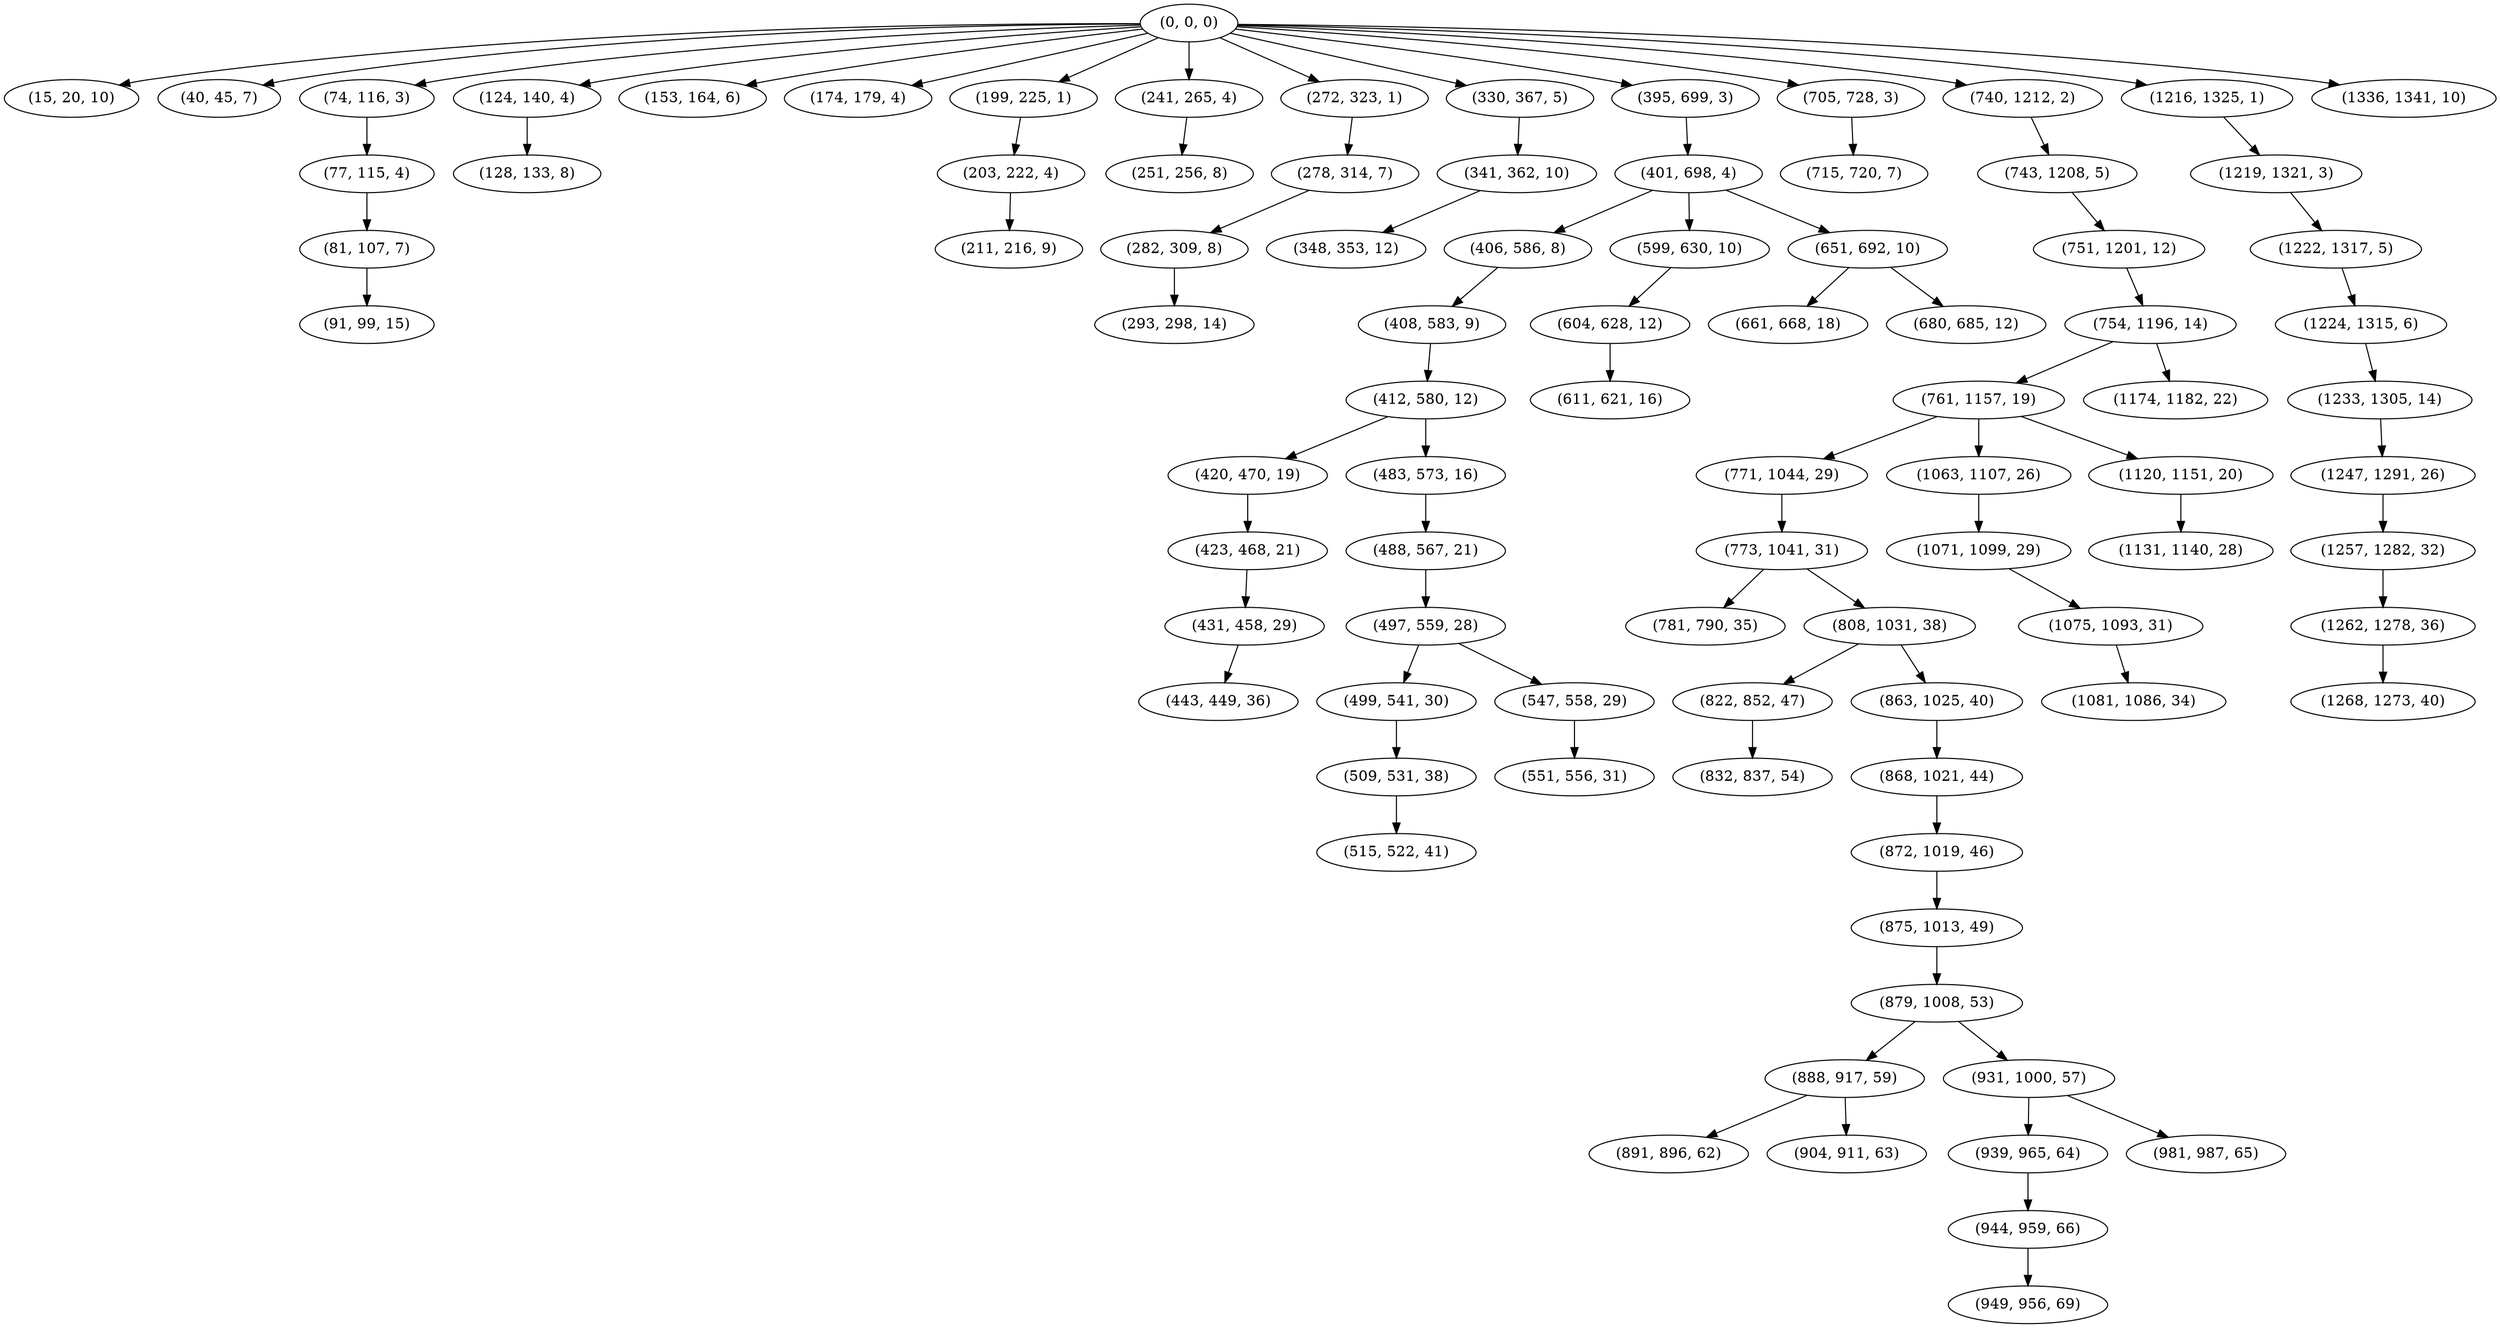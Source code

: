 digraph tree {
    "(0, 0, 0)";
    "(15, 20, 10)";
    "(40, 45, 7)";
    "(74, 116, 3)";
    "(77, 115, 4)";
    "(81, 107, 7)";
    "(91, 99, 15)";
    "(124, 140, 4)";
    "(128, 133, 8)";
    "(153, 164, 6)";
    "(174, 179, 4)";
    "(199, 225, 1)";
    "(203, 222, 4)";
    "(211, 216, 9)";
    "(241, 265, 4)";
    "(251, 256, 8)";
    "(272, 323, 1)";
    "(278, 314, 7)";
    "(282, 309, 8)";
    "(293, 298, 14)";
    "(330, 367, 5)";
    "(341, 362, 10)";
    "(348, 353, 12)";
    "(395, 699, 3)";
    "(401, 698, 4)";
    "(406, 586, 8)";
    "(408, 583, 9)";
    "(412, 580, 12)";
    "(420, 470, 19)";
    "(423, 468, 21)";
    "(431, 458, 29)";
    "(443, 449, 36)";
    "(483, 573, 16)";
    "(488, 567, 21)";
    "(497, 559, 28)";
    "(499, 541, 30)";
    "(509, 531, 38)";
    "(515, 522, 41)";
    "(547, 558, 29)";
    "(551, 556, 31)";
    "(599, 630, 10)";
    "(604, 628, 12)";
    "(611, 621, 16)";
    "(651, 692, 10)";
    "(661, 668, 18)";
    "(680, 685, 12)";
    "(705, 728, 3)";
    "(715, 720, 7)";
    "(740, 1212, 2)";
    "(743, 1208, 5)";
    "(751, 1201, 12)";
    "(754, 1196, 14)";
    "(761, 1157, 19)";
    "(771, 1044, 29)";
    "(773, 1041, 31)";
    "(781, 790, 35)";
    "(808, 1031, 38)";
    "(822, 852, 47)";
    "(832, 837, 54)";
    "(863, 1025, 40)";
    "(868, 1021, 44)";
    "(872, 1019, 46)";
    "(875, 1013, 49)";
    "(879, 1008, 53)";
    "(888, 917, 59)";
    "(891, 896, 62)";
    "(904, 911, 63)";
    "(931, 1000, 57)";
    "(939, 965, 64)";
    "(944, 959, 66)";
    "(949, 956, 69)";
    "(981, 987, 65)";
    "(1063, 1107, 26)";
    "(1071, 1099, 29)";
    "(1075, 1093, 31)";
    "(1081, 1086, 34)";
    "(1120, 1151, 20)";
    "(1131, 1140, 28)";
    "(1174, 1182, 22)";
    "(1216, 1325, 1)";
    "(1219, 1321, 3)";
    "(1222, 1317, 5)";
    "(1224, 1315, 6)";
    "(1233, 1305, 14)";
    "(1247, 1291, 26)";
    "(1257, 1282, 32)";
    "(1262, 1278, 36)";
    "(1268, 1273, 40)";
    "(1336, 1341, 10)";
    "(0, 0, 0)" -> "(15, 20, 10)";
    "(0, 0, 0)" -> "(40, 45, 7)";
    "(0, 0, 0)" -> "(74, 116, 3)";
    "(0, 0, 0)" -> "(124, 140, 4)";
    "(0, 0, 0)" -> "(153, 164, 6)";
    "(0, 0, 0)" -> "(174, 179, 4)";
    "(0, 0, 0)" -> "(199, 225, 1)";
    "(0, 0, 0)" -> "(241, 265, 4)";
    "(0, 0, 0)" -> "(272, 323, 1)";
    "(0, 0, 0)" -> "(330, 367, 5)";
    "(0, 0, 0)" -> "(395, 699, 3)";
    "(0, 0, 0)" -> "(705, 728, 3)";
    "(0, 0, 0)" -> "(740, 1212, 2)";
    "(0, 0, 0)" -> "(1216, 1325, 1)";
    "(0, 0, 0)" -> "(1336, 1341, 10)";
    "(74, 116, 3)" -> "(77, 115, 4)";
    "(77, 115, 4)" -> "(81, 107, 7)";
    "(81, 107, 7)" -> "(91, 99, 15)";
    "(124, 140, 4)" -> "(128, 133, 8)";
    "(199, 225, 1)" -> "(203, 222, 4)";
    "(203, 222, 4)" -> "(211, 216, 9)";
    "(241, 265, 4)" -> "(251, 256, 8)";
    "(272, 323, 1)" -> "(278, 314, 7)";
    "(278, 314, 7)" -> "(282, 309, 8)";
    "(282, 309, 8)" -> "(293, 298, 14)";
    "(330, 367, 5)" -> "(341, 362, 10)";
    "(341, 362, 10)" -> "(348, 353, 12)";
    "(395, 699, 3)" -> "(401, 698, 4)";
    "(401, 698, 4)" -> "(406, 586, 8)";
    "(401, 698, 4)" -> "(599, 630, 10)";
    "(401, 698, 4)" -> "(651, 692, 10)";
    "(406, 586, 8)" -> "(408, 583, 9)";
    "(408, 583, 9)" -> "(412, 580, 12)";
    "(412, 580, 12)" -> "(420, 470, 19)";
    "(412, 580, 12)" -> "(483, 573, 16)";
    "(420, 470, 19)" -> "(423, 468, 21)";
    "(423, 468, 21)" -> "(431, 458, 29)";
    "(431, 458, 29)" -> "(443, 449, 36)";
    "(483, 573, 16)" -> "(488, 567, 21)";
    "(488, 567, 21)" -> "(497, 559, 28)";
    "(497, 559, 28)" -> "(499, 541, 30)";
    "(497, 559, 28)" -> "(547, 558, 29)";
    "(499, 541, 30)" -> "(509, 531, 38)";
    "(509, 531, 38)" -> "(515, 522, 41)";
    "(547, 558, 29)" -> "(551, 556, 31)";
    "(599, 630, 10)" -> "(604, 628, 12)";
    "(604, 628, 12)" -> "(611, 621, 16)";
    "(651, 692, 10)" -> "(661, 668, 18)";
    "(651, 692, 10)" -> "(680, 685, 12)";
    "(705, 728, 3)" -> "(715, 720, 7)";
    "(740, 1212, 2)" -> "(743, 1208, 5)";
    "(743, 1208, 5)" -> "(751, 1201, 12)";
    "(751, 1201, 12)" -> "(754, 1196, 14)";
    "(754, 1196, 14)" -> "(761, 1157, 19)";
    "(754, 1196, 14)" -> "(1174, 1182, 22)";
    "(761, 1157, 19)" -> "(771, 1044, 29)";
    "(761, 1157, 19)" -> "(1063, 1107, 26)";
    "(761, 1157, 19)" -> "(1120, 1151, 20)";
    "(771, 1044, 29)" -> "(773, 1041, 31)";
    "(773, 1041, 31)" -> "(781, 790, 35)";
    "(773, 1041, 31)" -> "(808, 1031, 38)";
    "(808, 1031, 38)" -> "(822, 852, 47)";
    "(808, 1031, 38)" -> "(863, 1025, 40)";
    "(822, 852, 47)" -> "(832, 837, 54)";
    "(863, 1025, 40)" -> "(868, 1021, 44)";
    "(868, 1021, 44)" -> "(872, 1019, 46)";
    "(872, 1019, 46)" -> "(875, 1013, 49)";
    "(875, 1013, 49)" -> "(879, 1008, 53)";
    "(879, 1008, 53)" -> "(888, 917, 59)";
    "(879, 1008, 53)" -> "(931, 1000, 57)";
    "(888, 917, 59)" -> "(891, 896, 62)";
    "(888, 917, 59)" -> "(904, 911, 63)";
    "(931, 1000, 57)" -> "(939, 965, 64)";
    "(931, 1000, 57)" -> "(981, 987, 65)";
    "(939, 965, 64)" -> "(944, 959, 66)";
    "(944, 959, 66)" -> "(949, 956, 69)";
    "(1063, 1107, 26)" -> "(1071, 1099, 29)";
    "(1071, 1099, 29)" -> "(1075, 1093, 31)";
    "(1075, 1093, 31)" -> "(1081, 1086, 34)";
    "(1120, 1151, 20)" -> "(1131, 1140, 28)";
    "(1216, 1325, 1)" -> "(1219, 1321, 3)";
    "(1219, 1321, 3)" -> "(1222, 1317, 5)";
    "(1222, 1317, 5)" -> "(1224, 1315, 6)";
    "(1224, 1315, 6)" -> "(1233, 1305, 14)";
    "(1233, 1305, 14)" -> "(1247, 1291, 26)";
    "(1247, 1291, 26)" -> "(1257, 1282, 32)";
    "(1257, 1282, 32)" -> "(1262, 1278, 36)";
    "(1262, 1278, 36)" -> "(1268, 1273, 40)";
}
